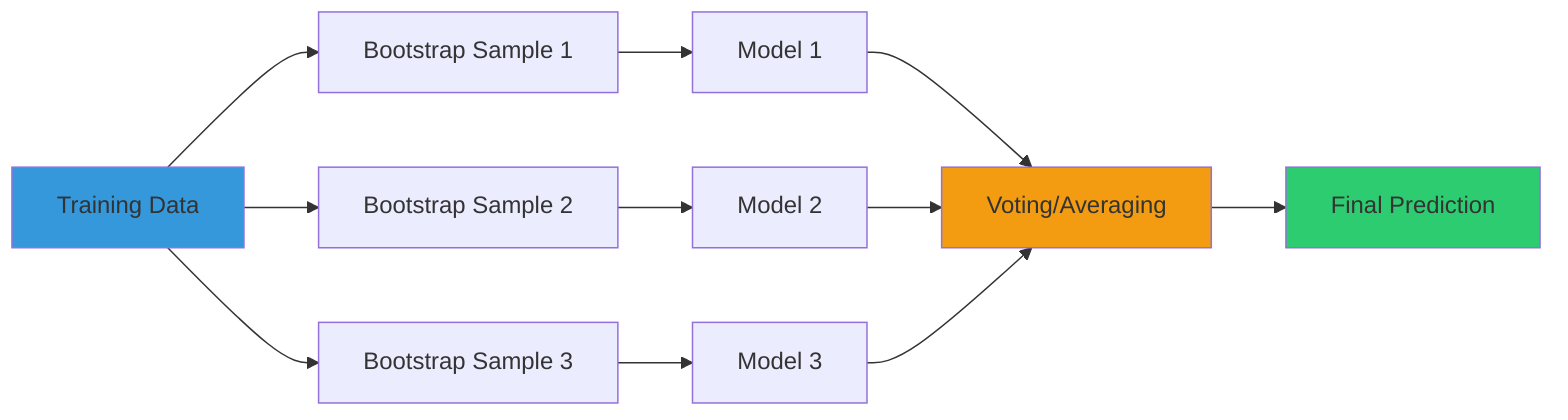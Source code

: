 graph LR
    D[Training Data] --> B1[Bootstrap Sample 1]
    D --> B2[Bootstrap Sample 2]
    D --> B3[Bootstrap Sample 3]

    B1 --> M1[Model 1]
    B2 --> M2[Model 2]
    B3 --> M3[Model 3]

    M1 --> V[Voting/Averaging]
    M2 --> V
    M3 --> V

    V --> P[Final Prediction]

    style D fill:#3498db
    style P fill:#2ecc71
    style V fill:#f39c12
